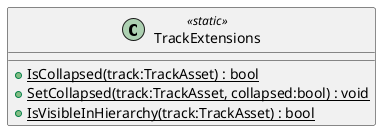 @startuml
class TrackExtensions <<static>> {
    + {static} IsCollapsed(track:TrackAsset) : bool
    + {static} SetCollapsed(track:TrackAsset, collapsed:bool) : void
    + {static} IsVisibleInHierarchy(track:TrackAsset) : bool
}
@enduml
